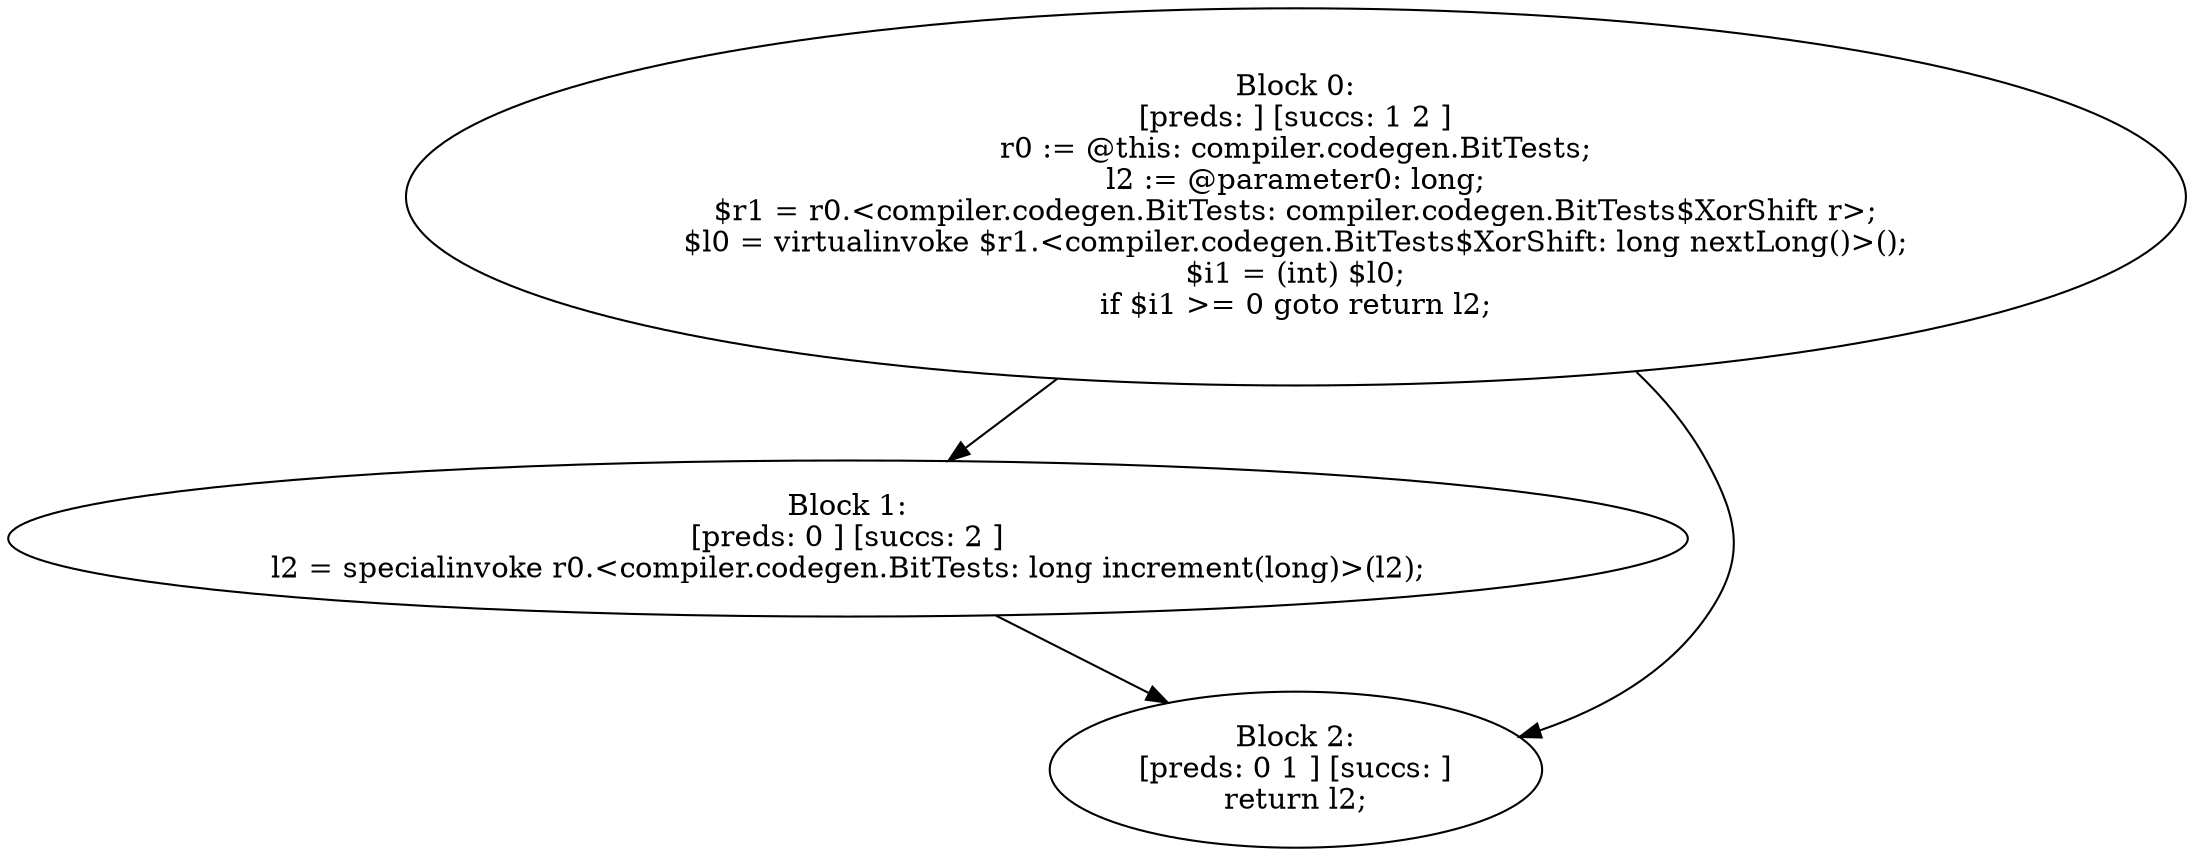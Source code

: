 digraph "unitGraph" {
    "Block 0:
[preds: ] [succs: 1 2 ]
r0 := @this: compiler.codegen.BitTests;
l2 := @parameter0: long;
$r1 = r0.<compiler.codegen.BitTests: compiler.codegen.BitTests$XorShift r>;
$l0 = virtualinvoke $r1.<compiler.codegen.BitTests$XorShift: long nextLong()>();
$i1 = (int) $l0;
if $i1 >= 0 goto return l2;
"
    "Block 1:
[preds: 0 ] [succs: 2 ]
l2 = specialinvoke r0.<compiler.codegen.BitTests: long increment(long)>(l2);
"
    "Block 2:
[preds: 0 1 ] [succs: ]
return l2;
"
    "Block 0:
[preds: ] [succs: 1 2 ]
r0 := @this: compiler.codegen.BitTests;
l2 := @parameter0: long;
$r1 = r0.<compiler.codegen.BitTests: compiler.codegen.BitTests$XorShift r>;
$l0 = virtualinvoke $r1.<compiler.codegen.BitTests$XorShift: long nextLong()>();
$i1 = (int) $l0;
if $i1 >= 0 goto return l2;
"->"Block 1:
[preds: 0 ] [succs: 2 ]
l2 = specialinvoke r0.<compiler.codegen.BitTests: long increment(long)>(l2);
";
    "Block 0:
[preds: ] [succs: 1 2 ]
r0 := @this: compiler.codegen.BitTests;
l2 := @parameter0: long;
$r1 = r0.<compiler.codegen.BitTests: compiler.codegen.BitTests$XorShift r>;
$l0 = virtualinvoke $r1.<compiler.codegen.BitTests$XorShift: long nextLong()>();
$i1 = (int) $l0;
if $i1 >= 0 goto return l2;
"->"Block 2:
[preds: 0 1 ] [succs: ]
return l2;
";
    "Block 1:
[preds: 0 ] [succs: 2 ]
l2 = specialinvoke r0.<compiler.codegen.BitTests: long increment(long)>(l2);
"->"Block 2:
[preds: 0 1 ] [succs: ]
return l2;
";
}
